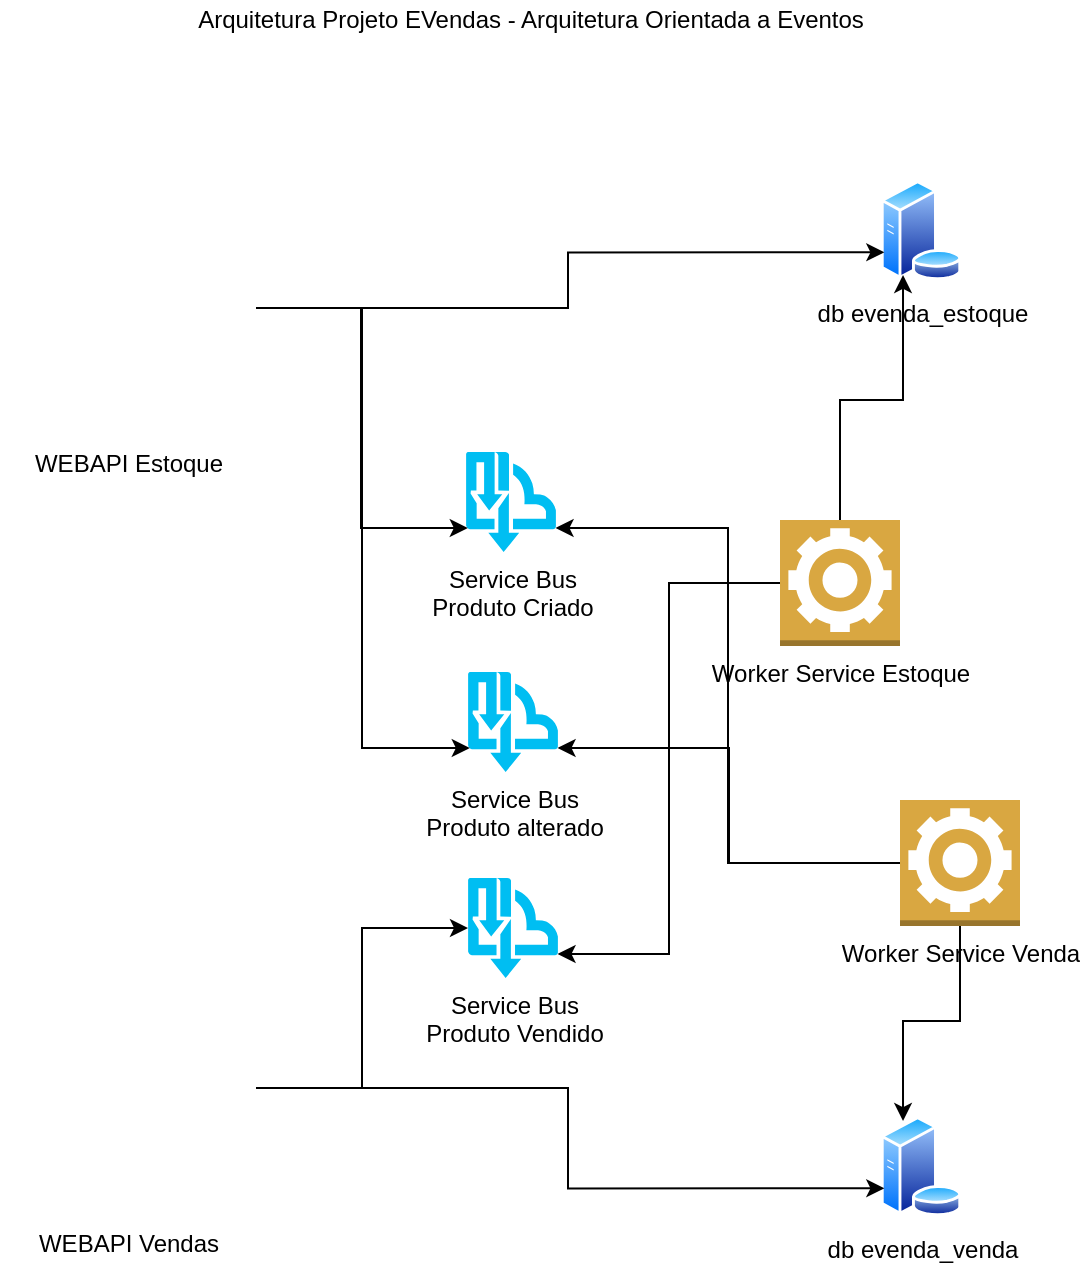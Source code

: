 <mxfile version="14.0.4" type="github">
  <diagram id="lccYT7YiIblwlesu4lNg" name="Page-1">
    <mxGraphModel dx="1422" dy="1931" grid="1" gridSize="10" guides="1" tooltips="1" connect="1" arrows="1" fold="1" page="1" pageScale="1" pageWidth="827" pageHeight="1169" math="0" shadow="0">
      <root>
        <mxCell id="0" />
        <mxCell id="1" parent="0" />
        <mxCell id="7Co7IdbDviE72o3SrbOX-1" value="db evenda_venda" style="aspect=fixed;perimeter=ellipsePerimeter;html=1;align=center;shadow=0;dashed=0;spacingTop=3;image;image=img/lib/active_directory/database_server.svg;" vertex="1" parent="1">
          <mxGeometry x="620" y="-252" width="41" height="50" as="geometry" />
        </mxCell>
        <mxCell id="7Co7IdbDviE72o3SrbOX-2" value="db evenda_estoque" style="aspect=fixed;perimeter=ellipsePerimeter;html=1;align=center;shadow=0;dashed=0;spacingTop=3;image;image=img/lib/active_directory/database_server.svg;" vertex="1" parent="1">
          <mxGeometry x="620" y="-720" width="41" height="50" as="geometry" />
        </mxCell>
        <mxCell id="7Co7IdbDviE72o3SrbOX-3" value="Service Bus&lt;br&gt;Produto alterado" style="verticalLabelPosition=bottom;html=1;verticalAlign=top;align=center;strokeColor=none;fillColor=#00BEF2;shape=mxgraph.azure.service_bus_topics_and_subscriptions;pointerEvents=1;" vertex="1" parent="1">
          <mxGeometry x="414" y="-474" width="45" height="50" as="geometry" />
        </mxCell>
        <mxCell id="7Co7IdbDviE72o3SrbOX-4" value="Service Bus&lt;br&gt;Produto Criado" style="verticalLabelPosition=bottom;html=1;verticalAlign=top;align=center;strokeColor=none;fillColor=#00BEF2;shape=mxgraph.azure.service_bus_topics_and_subscriptions;pointerEvents=1;" vertex="1" parent="1">
          <mxGeometry x="413" y="-584" width="45" height="50" as="geometry" />
        </mxCell>
        <mxCell id="7Co7IdbDviE72o3SrbOX-5" value="Service Bus &lt;br&gt;Produto Vendido" style="verticalLabelPosition=bottom;html=1;verticalAlign=top;align=center;strokeColor=none;fillColor=#00BEF2;shape=mxgraph.azure.service_bus_topics_and_subscriptions;pointerEvents=1;" vertex="1" parent="1">
          <mxGeometry x="414" y="-371" width="45" height="50" as="geometry" />
        </mxCell>
        <mxCell id="7Co7IdbDviE72o3SrbOX-13" style="edgeStyle=orthogonalEdgeStyle;rounded=0;orthogonalLoop=1;jettySize=auto;html=1;entryX=0;entryY=0.5;entryDx=0;entryDy=0;entryPerimeter=0;" edge="1" parent="1" source="7Co7IdbDviE72o3SrbOX-6" target="7Co7IdbDviE72o3SrbOX-5">
          <mxGeometry relative="1" as="geometry" />
        </mxCell>
        <mxCell id="7Co7IdbDviE72o3SrbOX-14" style="edgeStyle=orthogonalEdgeStyle;rounded=0;orthogonalLoop=1;jettySize=auto;html=1;entryX=0;entryY=0.75;entryDx=0;entryDy=0;" edge="1" parent="1" source="7Co7IdbDviE72o3SrbOX-6" target="7Co7IdbDviE72o3SrbOX-1">
          <mxGeometry relative="1" as="geometry" />
        </mxCell>
        <mxCell id="7Co7IdbDviE72o3SrbOX-6" value="WEBAPI Vendas" style="shape=image;html=1;verticalAlign=top;verticalLabelPosition=bottom;labelBackgroundColor=#ffffff;imageAspect=0;aspect=fixed;image=https://cdn4.iconfinder.com/data/icons/web-development-5/500/api-code-window-128.png" vertex="1" parent="1">
          <mxGeometry x="180" y="-330" width="128" height="128" as="geometry" />
        </mxCell>
        <mxCell id="7Co7IdbDviE72o3SrbOX-16" style="edgeStyle=orthogonalEdgeStyle;rounded=0;orthogonalLoop=1;jettySize=auto;html=1;entryX=0;entryY=0.75;entryDx=0;entryDy=0;" edge="1" parent="1" source="7Co7IdbDviE72o3SrbOX-7" target="7Co7IdbDviE72o3SrbOX-2">
          <mxGeometry relative="1" as="geometry">
            <mxPoint x="600" y="-680" as="targetPoint" />
          </mxGeometry>
        </mxCell>
        <mxCell id="7Co7IdbDviE72o3SrbOX-18" style="edgeStyle=orthogonalEdgeStyle;rounded=0;orthogonalLoop=1;jettySize=auto;html=1;entryX=0.02;entryY=0.76;entryDx=0;entryDy=0;entryPerimeter=0;" edge="1" parent="1" source="7Co7IdbDviE72o3SrbOX-7" target="7Co7IdbDviE72o3SrbOX-4">
          <mxGeometry relative="1" as="geometry" />
        </mxCell>
        <mxCell id="7Co7IdbDviE72o3SrbOX-20" style="edgeStyle=orthogonalEdgeStyle;rounded=0;orthogonalLoop=1;jettySize=auto;html=1;entryX=0.02;entryY=0.76;entryDx=0;entryDy=0;entryPerimeter=0;" edge="1" parent="1" source="7Co7IdbDviE72o3SrbOX-7" target="7Co7IdbDviE72o3SrbOX-3">
          <mxGeometry relative="1" as="geometry" />
        </mxCell>
        <mxCell id="7Co7IdbDviE72o3SrbOX-7" value="WEBAPI Estoque" style="shape=image;html=1;verticalAlign=top;verticalLabelPosition=bottom;labelBackgroundColor=#ffffff;imageAspect=0;aspect=fixed;image=https://cdn4.iconfinder.com/data/icons/web-development-5/500/api-code-window-128.png" vertex="1" parent="1">
          <mxGeometry x="180" y="-720" width="128" height="128" as="geometry" />
        </mxCell>
        <mxCell id="7Co7IdbDviE72o3SrbOX-21" style="edgeStyle=orthogonalEdgeStyle;rounded=0;orthogonalLoop=1;jettySize=auto;html=1;entryX=0.995;entryY=0.76;entryDx=0;entryDy=0;entryPerimeter=0;" edge="1" parent="1" source="7Co7IdbDviE72o3SrbOX-9" target="7Co7IdbDviE72o3SrbOX-5">
          <mxGeometry relative="1" as="geometry" />
        </mxCell>
        <mxCell id="7Co7IdbDviE72o3SrbOX-24" style="edgeStyle=orthogonalEdgeStyle;rounded=0;orthogonalLoop=1;jettySize=auto;html=1;entryX=0.25;entryY=1;entryDx=0;entryDy=0;" edge="1" parent="1" source="7Co7IdbDviE72o3SrbOX-9" target="7Co7IdbDviE72o3SrbOX-2">
          <mxGeometry relative="1" as="geometry" />
        </mxCell>
        <mxCell id="7Co7IdbDviE72o3SrbOX-9" value="Worker Service Estoque" style="outlineConnect=0;dashed=0;verticalLabelPosition=bottom;verticalAlign=top;align=center;html=1;shape=mxgraph.aws3.worker;fillColor=#D9A741;gradientColor=none;" vertex="1" parent="1">
          <mxGeometry x="570" y="-550" width="60" height="63" as="geometry" />
        </mxCell>
        <mxCell id="7Co7IdbDviE72o3SrbOX-15" style="edgeStyle=orthogonalEdgeStyle;rounded=0;orthogonalLoop=1;jettySize=auto;html=1;entryX=0.25;entryY=0;entryDx=0;entryDy=0;" edge="1" parent="1" source="7Co7IdbDviE72o3SrbOX-10" target="7Co7IdbDviE72o3SrbOX-1">
          <mxGeometry relative="1" as="geometry" />
        </mxCell>
        <mxCell id="7Co7IdbDviE72o3SrbOX-22" style="edgeStyle=orthogonalEdgeStyle;rounded=0;orthogonalLoop=1;jettySize=auto;html=1;entryX=0.995;entryY=0.76;entryDx=0;entryDy=0;entryPerimeter=0;" edge="1" parent="1" source="7Co7IdbDviE72o3SrbOX-10" target="7Co7IdbDviE72o3SrbOX-3">
          <mxGeometry relative="1" as="geometry" />
        </mxCell>
        <mxCell id="7Co7IdbDviE72o3SrbOX-23" style="edgeStyle=orthogonalEdgeStyle;rounded=0;orthogonalLoop=1;jettySize=auto;html=1;entryX=0.995;entryY=0.76;entryDx=0;entryDy=0;entryPerimeter=0;" edge="1" parent="1" source="7Co7IdbDviE72o3SrbOX-10" target="7Co7IdbDviE72o3SrbOX-4">
          <mxGeometry relative="1" as="geometry" />
        </mxCell>
        <mxCell id="7Co7IdbDviE72o3SrbOX-10" value="Worker Service Venda" style="outlineConnect=0;dashed=0;verticalLabelPosition=bottom;verticalAlign=top;align=center;html=1;shape=mxgraph.aws3.worker;fillColor=#D9A741;gradientColor=none;" vertex="1" parent="1">
          <mxGeometry x="630" y="-410" width="60" height="63" as="geometry" />
        </mxCell>
        <mxCell id="7Co7IdbDviE72o3SrbOX-25" value="Arquitetura Projeto EVendas - Arquitetura Orientada a Eventos" style="text;html=1;align=center;verticalAlign=middle;resizable=0;points=[];autosize=1;" vertex="1" parent="1">
          <mxGeometry x="270" y="-810" width="350" height="20" as="geometry" />
        </mxCell>
      </root>
    </mxGraphModel>
  </diagram>
</mxfile>
